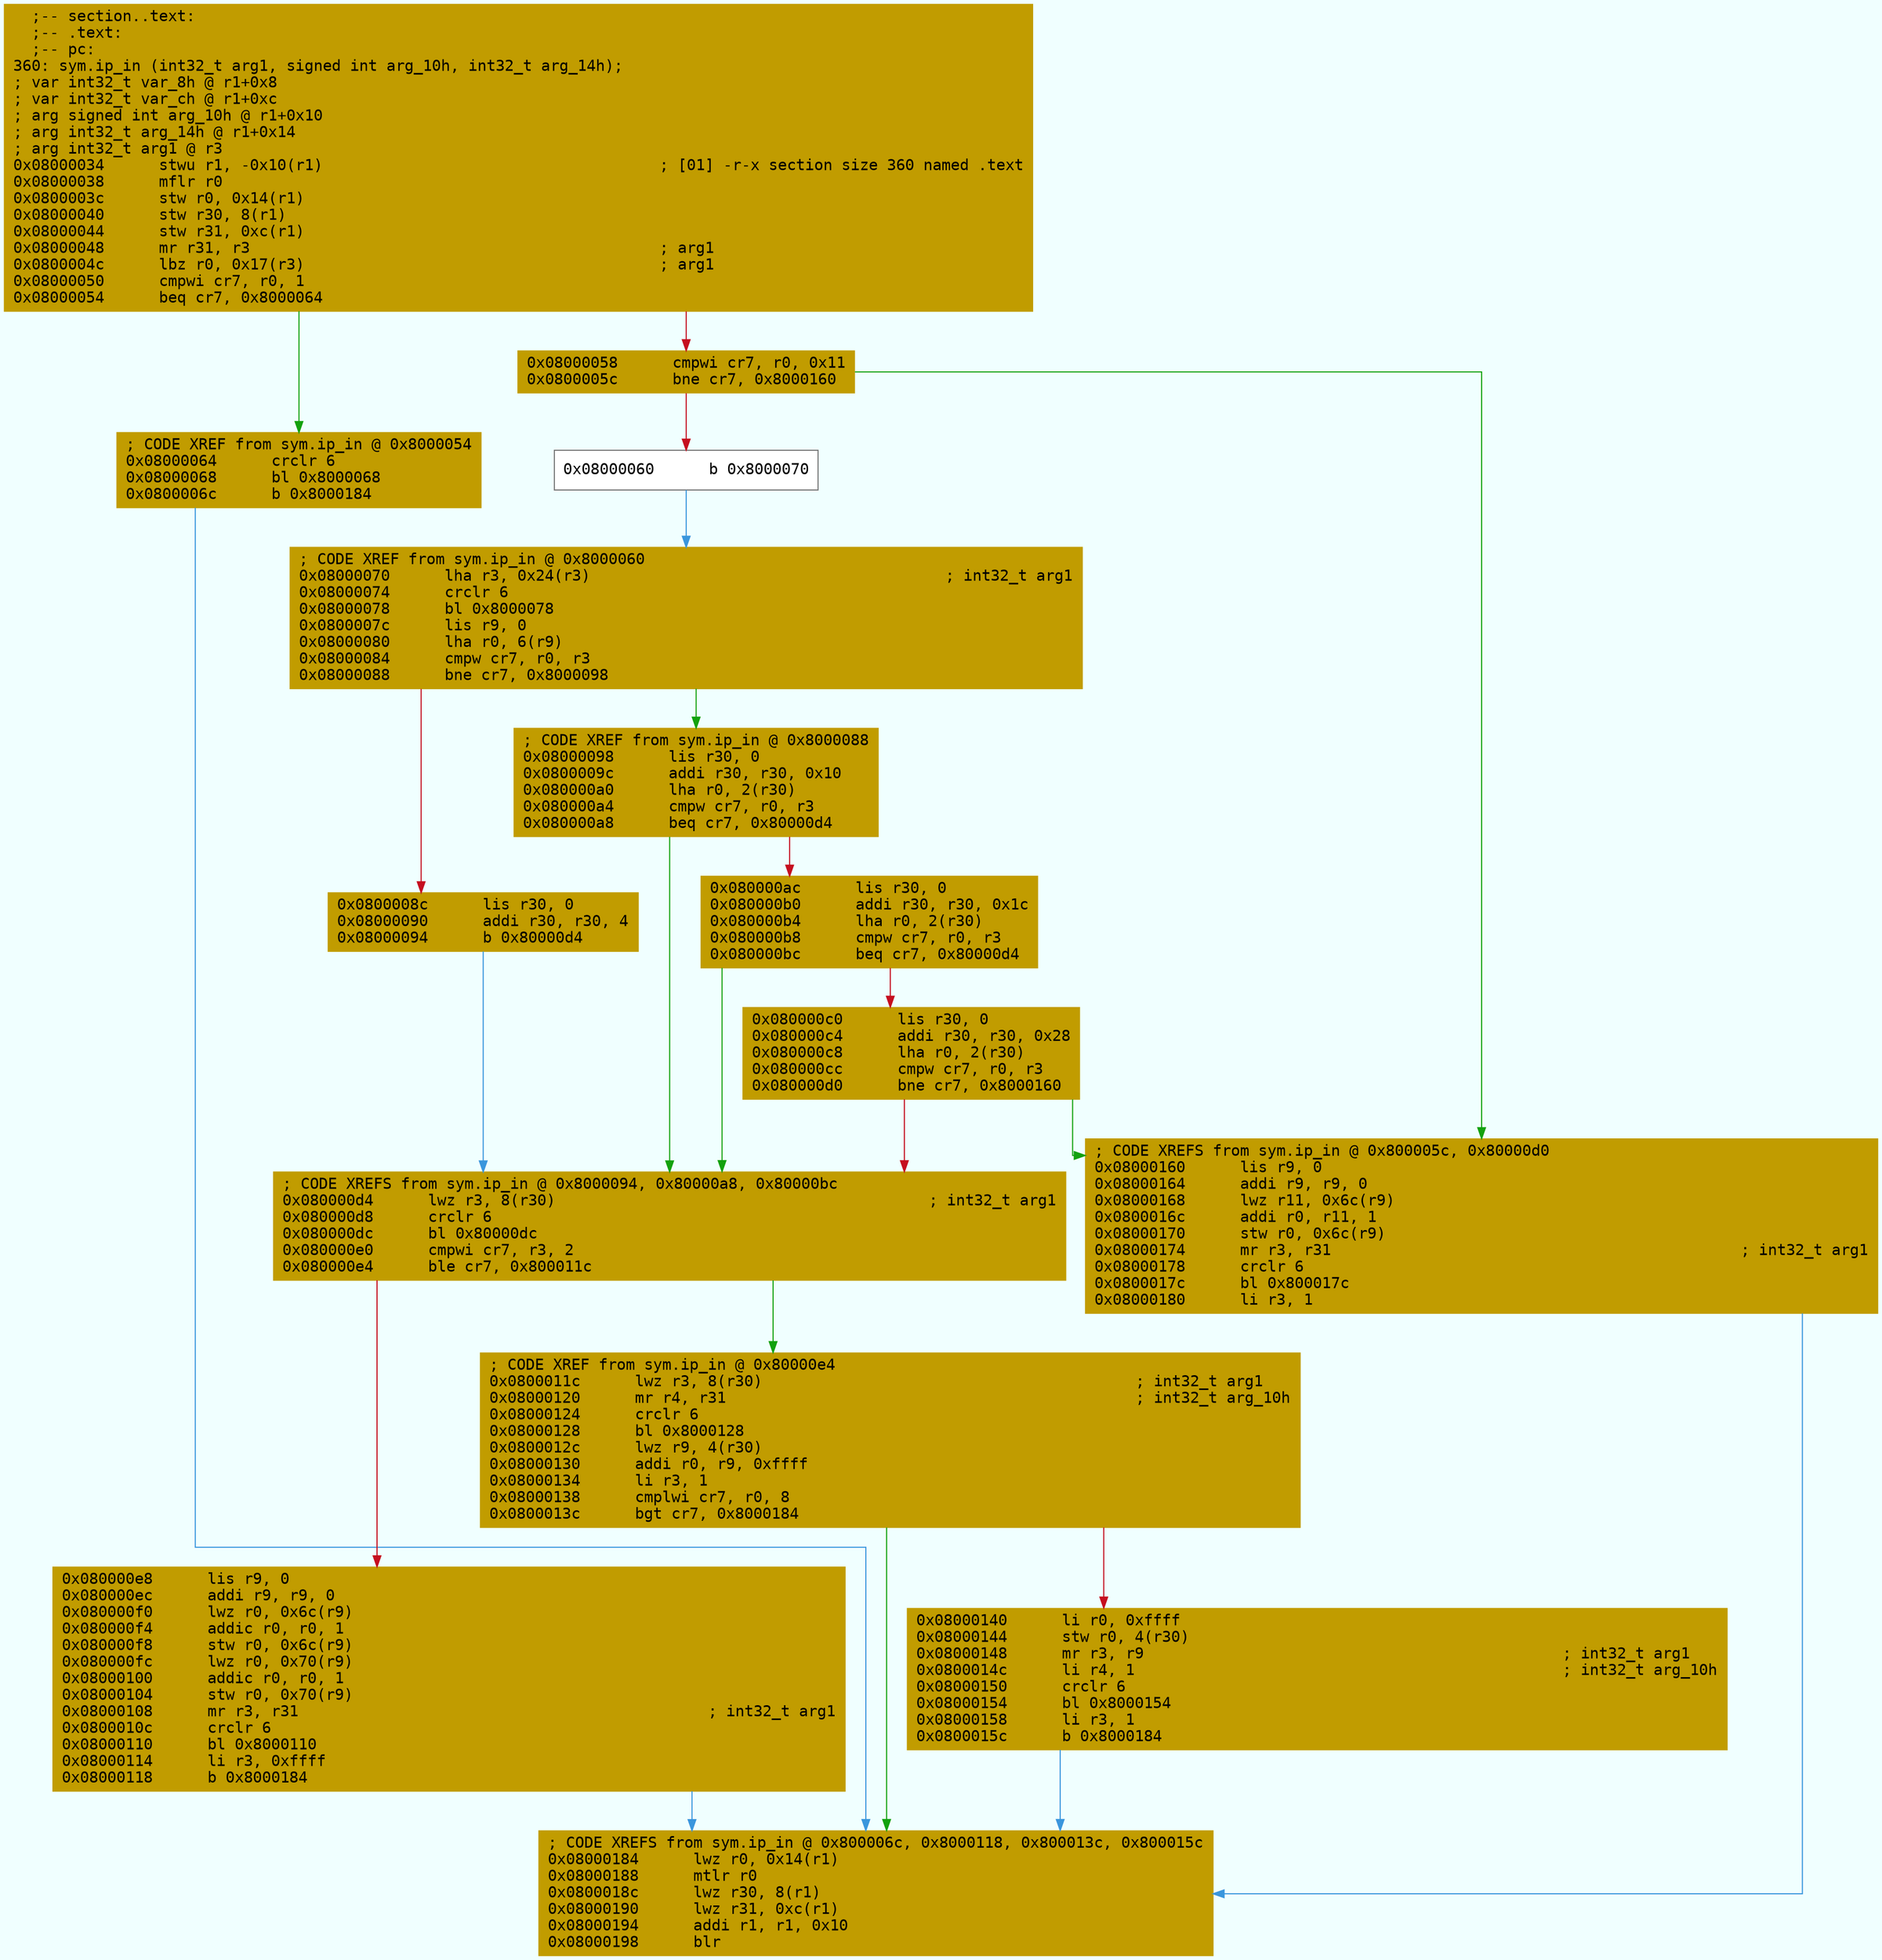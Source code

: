 digraph code {
	graph [bgcolor=azure fontsize=8 fontname="Courier" splines="ortho"];
	node [fillcolor=gray style=filled shape=box];
	edge [arrowhead="normal"];
	"0x08000034" [URL="sym.ip_in/0x08000034", fillcolor="#c19c00",color="#c19c00", fontname="Courier",label="  ;-- section..text:\l  ;-- .text:\l  ;-- pc:\l360: sym.ip_in (int32_t arg1, signed int arg_10h, int32_t arg_14h);\l; var int32_t var_8h @ r1+0x8\l; var int32_t var_ch @ r1+0xc\l; arg signed int arg_10h @ r1+0x10\l; arg int32_t arg_14h @ r1+0x14\l; arg int32_t arg1 @ r3\l0x08000034      stwu r1, -0x10(r1)                                     ; [01] -r-x section size 360 named .text\l0x08000038      mflr r0\l0x0800003c      stw r0, 0x14(r1)\l0x08000040      stw r30, 8(r1)\l0x08000044      stw r31, 0xc(r1)\l0x08000048      mr r31, r3                                             ; arg1\l0x0800004c      lbz r0, 0x17(r3)                                       ; arg1\l0x08000050      cmpwi cr7, r0, 1\l0x08000054      beq cr7, 0x8000064\l"]
	"0x08000058" [URL="sym.ip_in/0x08000058", fillcolor="#c19c00",color="#c19c00", fontname="Courier",label="0x08000058      cmpwi cr7, r0, 0x11\l0x0800005c      bne cr7, 0x8000160\l"]
	"0x08000060" [URL="sym.ip_in/0x08000060", fillcolor="white",color="#767676", fontname="Courier",label="0x08000060      b 0x8000070\l"]
	"0x08000064" [URL="sym.ip_in/0x08000064", fillcolor="#c19c00",color="#c19c00", fontname="Courier",label="; CODE XREF from sym.ip_in @ 0x8000054\l0x08000064      crclr 6\l0x08000068      bl 0x8000068\l0x0800006c      b 0x8000184\l"]
	"0x08000070" [URL="sym.ip_in/0x08000070", fillcolor="#c19c00",color="#c19c00", fontname="Courier",label="; CODE XREF from sym.ip_in @ 0x8000060\l0x08000070      lha r3, 0x24(r3)                                       ; int32_t arg1\l0x08000074      crclr 6\l0x08000078      bl 0x8000078\l0x0800007c      lis r9, 0\l0x08000080      lha r0, 6(r9)\l0x08000084      cmpw cr7, r0, r3\l0x08000088      bne cr7, 0x8000098\l"]
	"0x0800008c" [URL="sym.ip_in/0x0800008c", fillcolor="#c19c00",color="#c19c00", fontname="Courier",label="0x0800008c      lis r30, 0\l0x08000090      addi r30, r30, 4\l0x08000094      b 0x80000d4\l"]
	"0x08000098" [URL="sym.ip_in/0x08000098", fillcolor="#c19c00",color="#c19c00", fontname="Courier",label="; CODE XREF from sym.ip_in @ 0x8000088\l0x08000098      lis r30, 0\l0x0800009c      addi r30, r30, 0x10\l0x080000a0      lha r0, 2(r30)\l0x080000a4      cmpw cr7, r0, r3\l0x080000a8      beq cr7, 0x80000d4\l"]
	"0x080000ac" [URL="sym.ip_in/0x080000ac", fillcolor="#c19c00",color="#c19c00", fontname="Courier",label="0x080000ac      lis r30, 0\l0x080000b0      addi r30, r30, 0x1c\l0x080000b4      lha r0, 2(r30)\l0x080000b8      cmpw cr7, r0, r3\l0x080000bc      beq cr7, 0x80000d4\l"]
	"0x080000c0" [URL="sym.ip_in/0x080000c0", fillcolor="#c19c00",color="#c19c00", fontname="Courier",label="0x080000c0      lis r30, 0\l0x080000c4      addi r30, r30, 0x28\l0x080000c8      lha r0, 2(r30)\l0x080000cc      cmpw cr7, r0, r3\l0x080000d0      bne cr7, 0x8000160\l"]
	"0x080000d4" [URL="sym.ip_in/0x080000d4", fillcolor="#c19c00",color="#c19c00", fontname="Courier",label="; CODE XREFS from sym.ip_in @ 0x8000094, 0x80000a8, 0x80000bc\l0x080000d4      lwz r3, 8(r30)                                         ; int32_t arg1\l0x080000d8      crclr 6\l0x080000dc      bl 0x80000dc\l0x080000e0      cmpwi cr7, r3, 2\l0x080000e4      ble cr7, 0x800011c\l"]
	"0x080000e8" [URL="sym.ip_in/0x080000e8", fillcolor="#c19c00",color="#c19c00", fontname="Courier",label="0x080000e8      lis r9, 0\l0x080000ec      addi r9, r9, 0\l0x080000f0      lwz r0, 0x6c(r9)\l0x080000f4      addic r0, r0, 1\l0x080000f8      stw r0, 0x6c(r9)\l0x080000fc      lwz r0, 0x70(r9)\l0x08000100      addic r0, r0, 1\l0x08000104      stw r0, 0x70(r9)\l0x08000108      mr r3, r31                                             ; int32_t arg1\l0x0800010c      crclr 6\l0x08000110      bl 0x8000110\l0x08000114      li r3, 0xffff\l0x08000118      b 0x8000184\l"]
	"0x0800011c" [URL="sym.ip_in/0x0800011c", fillcolor="#c19c00",color="#c19c00", fontname="Courier",label="; CODE XREF from sym.ip_in @ 0x80000e4\l0x0800011c      lwz r3, 8(r30)                                         ; int32_t arg1\l0x08000120      mr r4, r31                                             ; int32_t arg_10h\l0x08000124      crclr 6\l0x08000128      bl 0x8000128\l0x0800012c      lwz r9, 4(r30)\l0x08000130      addi r0, r9, 0xffff\l0x08000134      li r3, 1\l0x08000138      cmplwi cr7, r0, 8\l0x0800013c      bgt cr7, 0x8000184\l"]
	"0x08000140" [URL="sym.ip_in/0x08000140", fillcolor="#c19c00",color="#c19c00", fontname="Courier",label="0x08000140      li r0, 0xffff\l0x08000144      stw r0, 4(r30)\l0x08000148      mr r3, r9                                              ; int32_t arg1\l0x0800014c      li r4, 1                                               ; int32_t arg_10h\l0x08000150      crclr 6\l0x08000154      bl 0x8000154\l0x08000158      li r3, 1\l0x0800015c      b 0x8000184\l"]
	"0x08000160" [URL="sym.ip_in/0x08000160", fillcolor="#c19c00",color="#c19c00", fontname="Courier",label="; CODE XREFS from sym.ip_in @ 0x800005c, 0x80000d0\l0x08000160      lis r9, 0\l0x08000164      addi r9, r9, 0\l0x08000168      lwz r11, 0x6c(r9)\l0x0800016c      addi r0, r11, 1\l0x08000170      stw r0, 0x6c(r9)\l0x08000174      mr r3, r31                                             ; int32_t arg1\l0x08000178      crclr 6\l0x0800017c      bl 0x800017c\l0x08000180      li r3, 1\l"]
	"0x08000184" [URL="sym.ip_in/0x08000184", fillcolor="#c19c00",color="#c19c00", fontname="Courier",label="; CODE XREFS from sym.ip_in @ 0x800006c, 0x8000118, 0x800013c, 0x800015c\l0x08000184      lwz r0, 0x14(r1)\l0x08000188      mtlr r0\l0x0800018c      lwz r30, 8(r1)\l0x08000190      lwz r31, 0xc(r1)\l0x08000194      addi r1, r1, 0x10\l0x08000198      blr\l"]
        "0x08000034" -> "0x08000064" [color="#13a10e"];
        "0x08000034" -> "0x08000058" [color="#c50f1f"];
        "0x08000058" -> "0x08000160" [color="#13a10e"];
        "0x08000058" -> "0x08000060" [color="#c50f1f"];
        "0x08000060" -> "0x08000070" [color="#3a96dd"];
        "0x08000064" -> "0x08000184" [color="#3a96dd"];
        "0x08000070" -> "0x08000098" [color="#13a10e"];
        "0x08000070" -> "0x0800008c" [color="#c50f1f"];
        "0x0800008c" -> "0x080000d4" [color="#3a96dd"];
        "0x08000098" -> "0x080000d4" [color="#13a10e"];
        "0x08000098" -> "0x080000ac" [color="#c50f1f"];
        "0x080000ac" -> "0x080000d4" [color="#13a10e"];
        "0x080000ac" -> "0x080000c0" [color="#c50f1f"];
        "0x080000c0" -> "0x08000160" [color="#13a10e"];
        "0x080000c0" -> "0x080000d4" [color="#c50f1f"];
        "0x080000d4" -> "0x0800011c" [color="#13a10e"];
        "0x080000d4" -> "0x080000e8" [color="#c50f1f"];
        "0x080000e8" -> "0x08000184" [color="#3a96dd"];
        "0x0800011c" -> "0x08000184" [color="#13a10e"];
        "0x0800011c" -> "0x08000140" [color="#c50f1f"];
        "0x08000140" -> "0x08000184" [color="#3a96dd"];
        "0x08000160" -> "0x08000184" [color="#3a96dd"];
}
